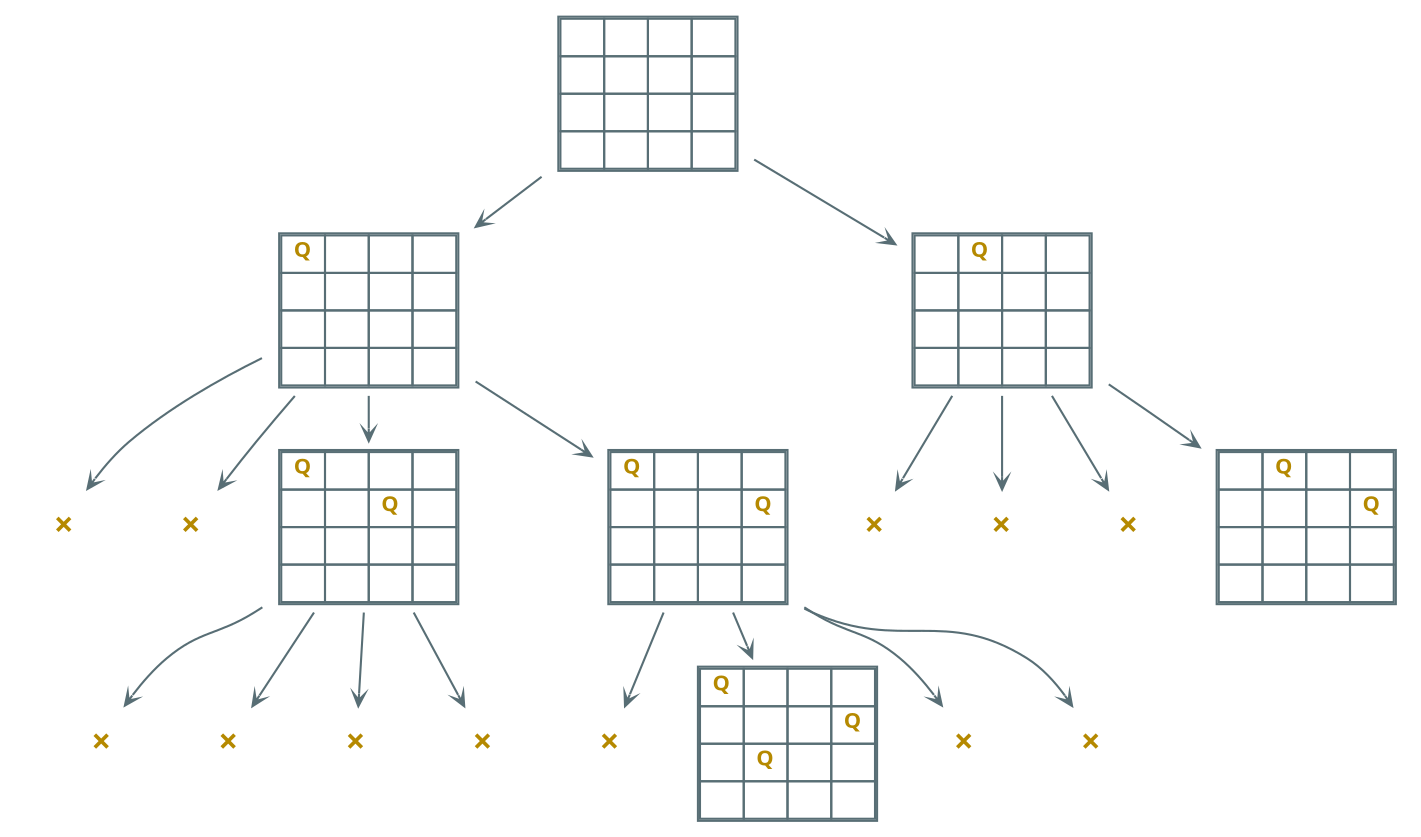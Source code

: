 digraph g {
    bgcolor=transparent
    graph [nodesep=0.1, ranksep=0.3]
    rankdir=TB
    node [shape=none, color="#586e75", fontcolor="#b58900", fontsize=10.5, fontname="LXGWWenKai"]
    edge [arrowhead=vee, color="#586e75", fontcolor="#268bd2", fontsize=16, fontname="LXGWWenKai", arrowsize=0.6]

    n1 [label=<<table cellspacing="0" border="1">
        <tr>
        <td>&zwnj;&zwnj;</td>
        <td>&zwnj;&zwnj;</td>
        <td>&zwnj;&zwnj;</td>
        <td>&zwnj;&zwnj;</td>
        </tr>
        <tr>
        <td>&zwnj;&zwnj;</td>
        <td>&zwnj;&zwnj;</td>
        <td>&zwnj;&zwnj;</td>
        <td>&zwnj;&zwnj;</td>
        </tr>
        <tr>
        <td>&zwnj;&zwnj;</td>
        <td>&zwnj;&zwnj;</td>
        <td>&zwnj;&zwnj;</td>
        <td>&zwnj;&zwnj;</td>
        </tr>
        <tr>
        <td>&zwnj;&zwnj;</td>
        <td>&zwnj;&zwnj;</td>
        <td>&zwnj;&zwnj;</td>
        <td>&zwnj;&zwnj;</td>
        </tr>
        </table>>]

    n2 [label=<<table cellspacing="0" border="1">
        <tr>
        <td><b>Q</b></td>
        <td>&zwnj;&zwnj;</td>
        <td>&zwnj;&zwnj;</td>
        <td>&zwnj;&zwnj;</td>
        </tr>
        <tr>
        <td>&zwnj;&zwnj;</td>
        <td>&zwnj;&zwnj;</td>
        <td>&zwnj;&zwnj;</td>
        <td>&zwnj;&zwnj;</td>
        </tr>
        <tr>
        <td>&zwnj;&zwnj;</td>
        <td>&zwnj;&zwnj;</td>
        <td>&zwnj;&zwnj;</td>
        <td>&zwnj;&zwnj;</td>
        </tr>
        <tr>
        <td>&zwnj;&zwnj;</td>
        <td>&zwnj;&zwnj;</td>
        <td>&zwnj;&zwnj;</td>
        <td>&zwnj;&zwnj;</td>
        </tr>
        </table>>]

    n3 [label=<<table cellspacing="0" border="1">
        <tr>
        <td>&zwnj;&zwnj;</td>
        <td><b>Q</b></td>
        <td>&zwnj;&zwnj;</td>
        <td>&zwnj;&zwnj;</td>
        </tr>
        <tr>
        <td>&zwnj;&zwnj;</td>
        <td>&zwnj;&zwnj;</td>
        <td>&zwnj;&zwnj;</td>
        <td>&zwnj;&zwnj;</td>
        </tr>
        <tr>
        <td>&zwnj;&zwnj;</td>
        <td>&zwnj;&zwnj;</td>
        <td>&zwnj;&zwnj;</td>
        <td>&zwnj;&zwnj;</td>
        </tr>
        <tr>
        <td>&zwnj;&zwnj;</td>
        <td>&zwnj;&zwnj;</td>
        <td>&zwnj;&zwnj;</td>
        <td>&zwnj;&zwnj;</td>
        </tr>
        </table>>]

    n1 -> {n2,n3}

    n4 [label=❌]
    n5 [label=❌]

    n6 [label=<<table cellspacing="0" border="1">
        <tr>
        <td><b>Q</b></td>
        <td>&zwnj;&zwnj;</td>
        <td>&zwnj;&zwnj;</td>
        <td>&zwnj;&zwnj;</td>
        </tr>
        <tr>
        <td>&zwnj;&zwnj;</td>
        <td>&zwnj;&zwnj;</td>
        <td><b>Q</b></td>
        <td>&zwnj;&zwnj;</td>
        </tr>
        <tr>
        <td>&zwnj;&zwnj;</td>
        <td>&zwnj;&zwnj;</td>
        <td>&zwnj;&zwnj;</td>
        <td>&zwnj;&zwnj;</td>
        </tr>
        <tr>
        <td>&zwnj;&zwnj;</td>
        <td>&zwnj;&zwnj;</td>
        <td>&zwnj;&zwnj;</td>
        <td>&zwnj;&zwnj;</td>
        </tr>
        </table>>]

    n7 [label=<<table cellspacing="0" border="1">
        <tr>
        <td><b>Q</b></td>
        <td>&zwnj;&zwnj;</td>
        <td>&zwnj;&zwnj;</td>
        <td>&zwnj;&zwnj;</td>
        </tr>
        <tr>
        <td>&zwnj;&zwnj;</td>
        <td>&zwnj;&zwnj;</td>
        <td></td>
        <td><b>Q</b></td>
        </tr>
        <tr>
        <td>&zwnj;&zwnj;</td>
        <td>&zwnj;&zwnj;</td>
        <td>&zwnj;&zwnj;</td>
        <td>&zwnj;&zwnj;</td>
        </tr>
        <tr>
        <td>&zwnj;&zwnj;</td>
        <td>&zwnj;&zwnj;</td>
        <td>&zwnj;&zwnj;</td>
        <td>&zwnj;&zwnj;</td>
        </tr>
        </table>>]

    n2 -> {n4,n5,n6,n7}

    n8 [label=❌]
    n9 [label=❌]
    n10 [label=❌]

    n11 [label=<<table cellspacing="0" border="1">
        <tr>
        <td>&zwnj;&zwnj;</td>
        <td><b>Q</b></td>
        <td>&zwnj;&zwnj;</td>
        <td>&zwnj;&zwnj;</td>
        </tr>
        <tr>
        <td>&zwnj;&zwnj;</td>
        <td>&zwnj;&zwnj;</td>
        <td>&zwnj;&zwnj;</td>
        <td><b>Q</b></td>
        </tr>
        <tr>
        <td>&zwnj;&zwnj;</td>
        <td>&zwnj;&zwnj;</td>
        <td>&zwnj;&zwnj;</td>
        <td>&zwnj;&zwnj;</td>
        </tr>
        <tr>
        <td>&zwnj;&zwnj;</td>
        <td>&zwnj;&zwnj;</td>
        <td>&zwnj;&zwnj;</td>
        <td>&zwnj;&zwnj;</td>
        </tr>
        </table>>]


    n3 -> {n8,n9,n10,n11}

    n12 [label=❌]
    n13 [label=❌]
    n14 [label=❌]
    n15 [label=❌]

    n6 -> {n12,n13,n14,n15}

    n16 [label=❌]

    n17 [label=<<table cellspacing="0" border="1">
        <tr>
        <td><b>Q</b></td>
        <td>&zwnj;&zwnj;</td>
        <td>&zwnj;&zwnj;</td>
        <td>&zwnj;&zwnj;</td>
        </tr>
        <tr>
        <td>&zwnj;&zwnj;</td>
        <td>&zwnj;&zwnj;</td>
        <td></td>
        <td><b>Q</b></td>
        </tr>
        <tr>
        <td>&zwnj;&zwnj;</td>
        <td><b>Q</b></td>
        <td>&zwnj;&zwnj;</td>
        <td>&zwnj;&zwnj;</td>
        </tr>
        <tr>
        <td>&zwnj;&zwnj;</td>
        <td>&zwnj;&zwnj;</td>
        <td>&zwnj;&zwnj;</td>
        <td>&zwnj;&zwnj;</td>
        </tr>
        </table>>]

    n18 [label=❌]
    n19 [label=❌]

    n7 -> {n16,n17,n18,n19}
}